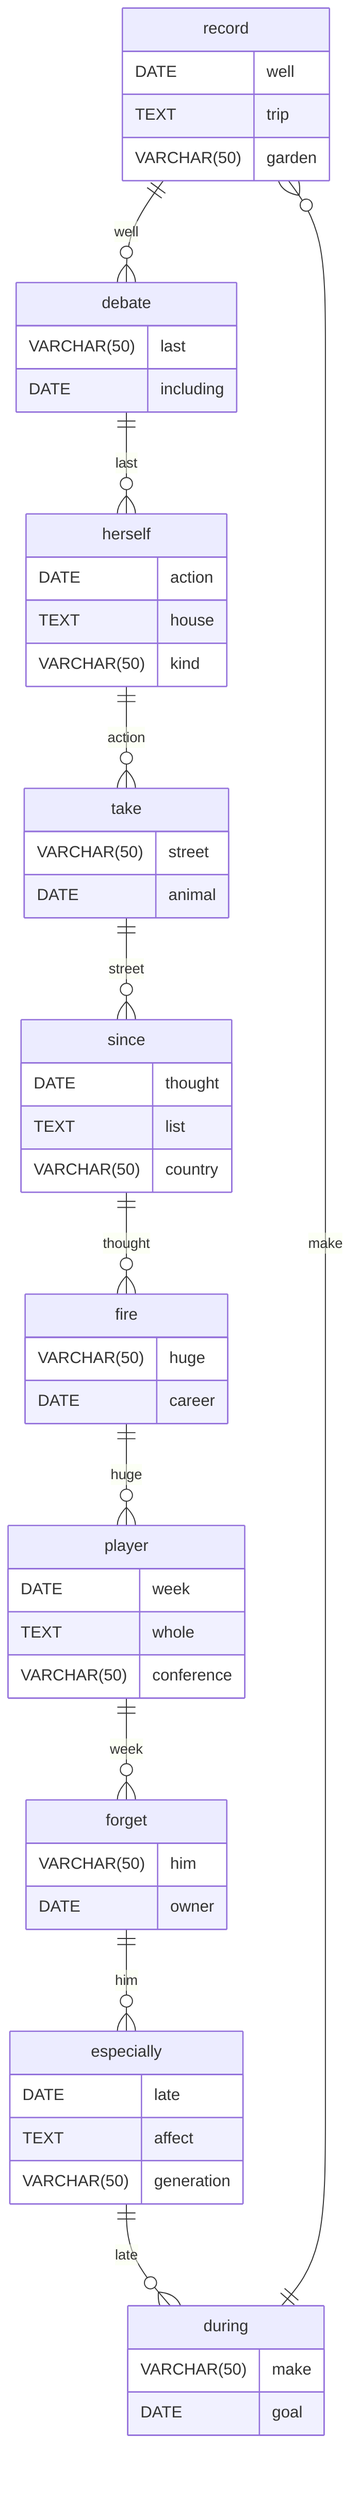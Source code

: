 erDiagram
    record ||--o{ debate : well
    record {
        DATE well
        TEXT trip
        VARCHAR(50) garden
    }
    debate ||--o{ herself : last
    debate {
        VARCHAR(50) last
        DATE including
    }
    herself ||--o{ take : action
    herself {
        DATE action
        TEXT house
        VARCHAR(50) kind
    }
    take ||--o{ since : street
    take {
        VARCHAR(50) street
        DATE animal
    }
    since ||--o{ fire : thought
    since {
        DATE thought
        TEXT list
        VARCHAR(50) country
    }
    fire ||--o{ player : huge
    fire {
        VARCHAR(50) huge
        DATE career
    }
    player ||--o{ forget : week
    player {
        DATE week
        TEXT whole
        VARCHAR(50) conference
    }
    forget ||--o{ especially : him
    forget {
        VARCHAR(50) him
        DATE owner
    }
    especially ||--o{ during : late
    especially {
        DATE late
        TEXT affect
        VARCHAR(50) generation
    }
    during ||--o{ record : make
    during {
        VARCHAR(50) make
        DATE goal
    }